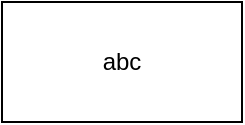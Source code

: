 <mxfile version="13.0.1" type="github"><diagram id="ARIgYJ6id-prwbf56oVj" name="Page-1"><mxGraphModel dx="524" dy="449" grid="1" gridSize="10" guides="1" tooltips="1" connect="1" arrows="1" fold="1" page="1" pageScale="1" pageWidth="850" pageHeight="1100" math="0" shadow="0"><root><mxCell id="0"/><mxCell id="1" parent="0"/><mxCell id="JkqSK1_APeAgIAl3YDDJ-1" value="abc" style="rounded=0;whiteSpace=wrap;html=1;" vertex="1" parent="1"><mxGeometry x="210" y="200" width="120" height="60" as="geometry"/></mxCell></root></mxGraphModel></diagram></mxfile>